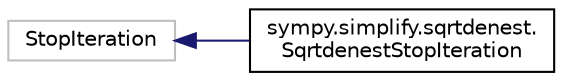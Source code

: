 digraph "Graphical Class Hierarchy"
{
 // LATEX_PDF_SIZE
  edge [fontname="Helvetica",fontsize="10",labelfontname="Helvetica",labelfontsize="10"];
  node [fontname="Helvetica",fontsize="10",shape=record];
  rankdir="LR";
  Node12794 [label="StopIteration",height=0.2,width=0.4,color="grey75", fillcolor="white", style="filled",tooltip=" "];
  Node12794 -> Node0 [dir="back",color="midnightblue",fontsize="10",style="solid",fontname="Helvetica"];
  Node0 [label="sympy.simplify.sqrtdenest.\lSqrtdenestStopIteration",height=0.2,width=0.4,color="black", fillcolor="white", style="filled",URL="$classsympy_1_1simplify_1_1sqrtdenest_1_1SqrtdenestStopIteration.html",tooltip=" "];
}
